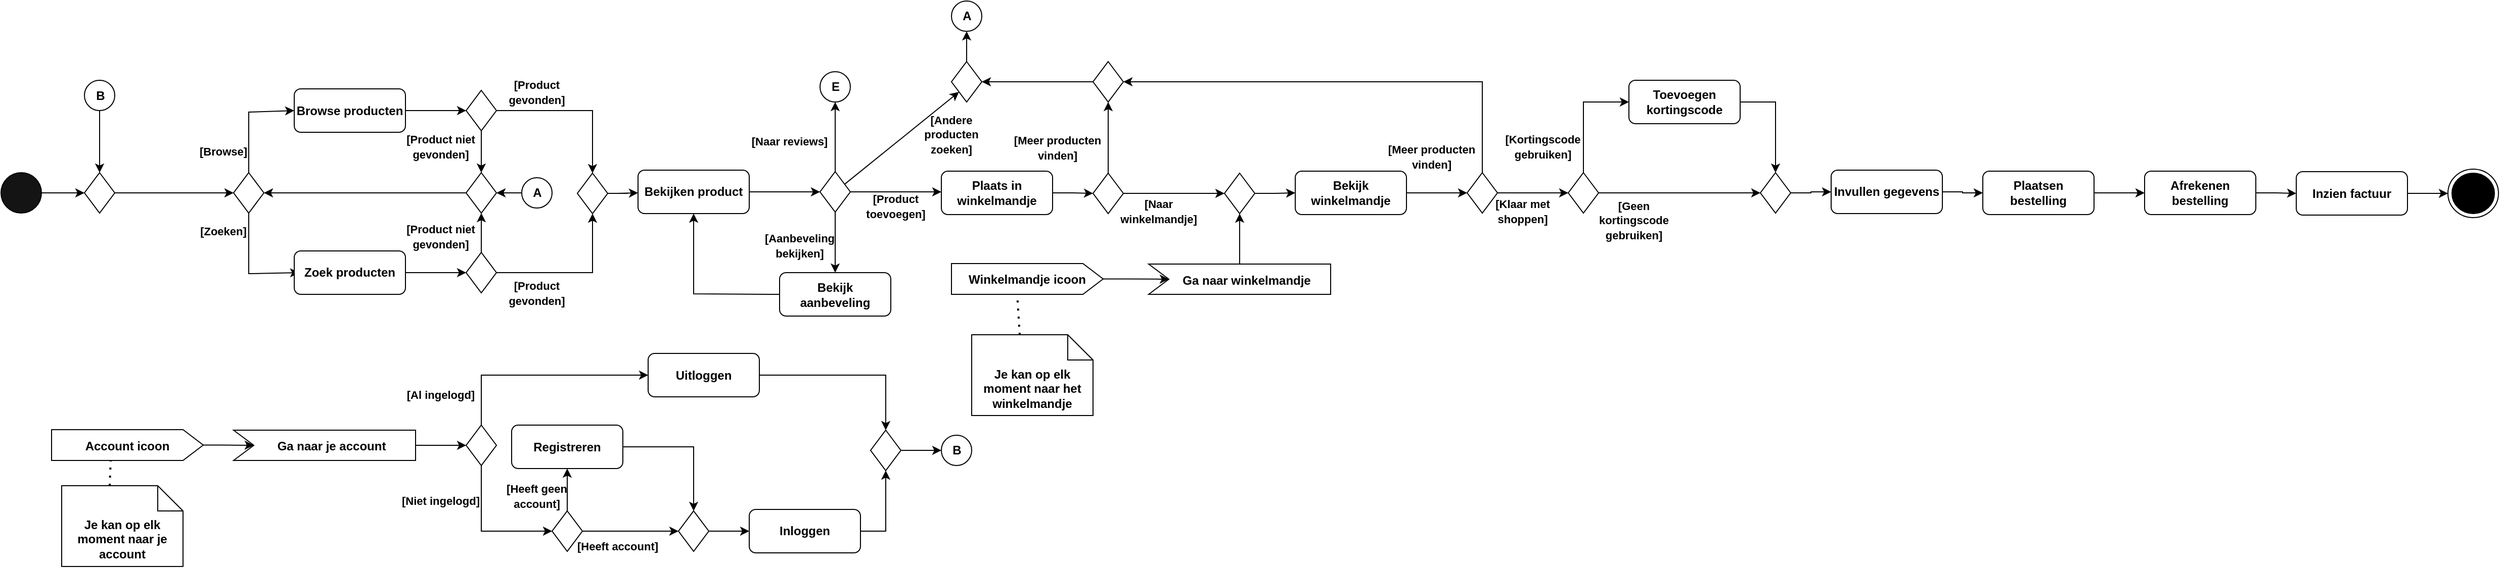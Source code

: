 <mxfile version="23.1.2" type="github">
  <diagram name="Page-1" id="_MTYcoZ_pEvMErZoWSPA">
    <mxGraphModel dx="2045" dy="622" grid="1" gridSize="10" guides="1" tooltips="1" connect="1" arrows="1" fold="1" page="1" pageScale="1" pageWidth="850" pageHeight="1100" math="0" shadow="0">
      <root>
        <mxCell id="0" />
        <mxCell id="1" parent="0" />
        <mxCell id="V4VUdm72Drd0ob-0342w-1" value="" style="ellipse;whiteSpace=wrap;html=1;fillColor=#141414;" parent="1" vertex="1">
          <mxGeometry x="-10" y="280" width="40" height="40" as="geometry" />
        </mxCell>
        <mxCell id="GLb_ZV9gbdRmgJeu4g5t-35" style="edgeStyle=orthogonalEdgeStyle;rounded=0;orthogonalLoop=1;jettySize=auto;html=1;entryX=0;entryY=0.5;entryDx=0;entryDy=0;exitX=1;exitY=0.5;exitDx=0;exitDy=0;" parent="1" source="GLb_ZV9gbdRmgJeu4g5t-48" target="GLb_ZV9gbdRmgJeu4g5t-34" edge="1">
          <mxGeometry relative="1" as="geometry">
            <mxPoint x="380.0" y="252.5" as="sourcePoint" />
          </mxGeometry>
        </mxCell>
        <mxCell id="GLb_ZV9gbdRmgJeu4g5t-37" style="edgeStyle=orthogonalEdgeStyle;rounded=0;orthogonalLoop=1;jettySize=auto;html=1;entryX=0;entryY=0.5;entryDx=0;entryDy=0;exitX=1;exitY=0.5;exitDx=0;exitDy=0;" parent="1" source="GLb_ZV9gbdRmgJeu4g5t-50" target="GLb_ZV9gbdRmgJeu4g5t-36" edge="1">
          <mxGeometry relative="1" as="geometry">
            <mxPoint x="370.0" y="352.5" as="sourcePoint" />
          </mxGeometry>
        </mxCell>
        <mxCell id="_5T-766lr0Drp5LMri0m-9" value="&lt;font style=&quot;font-size: 11px;&quot;&gt;&lt;b style=&quot;&quot;&gt;[Meer producten vinden]&lt;/b&gt;&lt;/font&gt;" style="text;html=1;strokeColor=none;fillColor=none;align=center;verticalAlign=middle;whiteSpace=wrap;rounded=0;" parent="1" vertex="1">
          <mxGeometry x="990" y="240" width="90" height="30" as="geometry" />
        </mxCell>
        <mxCell id="_5T-766lr0Drp5LMri0m-11" style="edgeStyle=orthogonalEdgeStyle;rounded=0;orthogonalLoop=1;jettySize=auto;html=1;exitX=0.5;exitY=1;exitDx=0;exitDy=0;" parent="1" source="_5T-766lr0Drp5LMri0m-9" target="_5T-766lr0Drp5LMri0m-9" edge="1">
          <mxGeometry relative="1" as="geometry" />
        </mxCell>
        <mxCell id="u_5VnhJYnHBc0XyjNgrF-17" value="" style="shape=stencil(TZDdDoMgDIWfhtsFYUt2O93P7ZI9AdEGSFAJdlPffkUat6QXPV/paYvQTb80EIJQ0ndCX4VSSuSQHxPeUEgBE66BweRMzGm/2GSiOyRo0Qw2l+sIyfeAkKi+8+cP1p3P2I8DPZhhQkKz8wivaNpsOpMlMYd9IFVRygtBQljKAlVB0SQY8A/pm5AXKuTIpz1gpLFpJc2d6iRL78r6zHr2HbrCNCMH3jq2PzIzU9F2d1bbvDvP1g3l/Kcb+QI=);whiteSpace=wrap;html=1;" parent="1" vertex="1">
          <mxGeometry x="40" y="470" width="120" height="120" as="geometry" />
        </mxCell>
        <mxCell id="GLb_ZV9gbdRmgJeu4g5t-146" style="edgeStyle=orthogonalEdgeStyle;rounded=0;orthogonalLoop=1;jettySize=auto;html=1;entryX=0.5;entryY=1;entryDx=0;entryDy=0;" parent="1" source="GLb_ZV9gbdRmgJeu4g5t-12" target="GLb_ZV9gbdRmgJeu4g5t-145" edge="1">
          <mxGeometry relative="1" as="geometry" />
        </mxCell>
        <mxCell id="GLb_ZV9gbdRmgJeu4g5t-12" value="&lt;font style=&quot;font-size: 12px;&quot;&gt;&lt;b&gt;Ga naar winkelmandje&lt;/b&gt;&lt;/font&gt;" style="html=1;shape=mxgraph.infographic.ribbonSimple;notch1=20;notch2=0;align=center;verticalAlign=middle;fontSize=14;fontStyle=0;fillColor=#FFFFFF;flipH=0;spacingRight=0;spacingLeft=14;whiteSpace=wrap;" parent="1" vertex="1">
          <mxGeometry x="1125" y="370.5" width="180" height="30" as="geometry" />
        </mxCell>
        <mxCell id="GLb_ZV9gbdRmgJeu4g5t-14" value="&lt;b&gt;Je kan op elk moment naar het winkelmandje&lt;/b&gt;" style="shape=note2;boundedLbl=1;whiteSpace=wrap;html=1;size=25;verticalAlign=top;align=center;" parent="1" vertex="1">
          <mxGeometry x="950" y="440.5" width="120" height="80" as="geometry" />
        </mxCell>
        <mxCell id="GLb_ZV9gbdRmgJeu4g5t-150" style="edgeStyle=orthogonalEdgeStyle;rounded=0;orthogonalLoop=1;jettySize=auto;html=1;" parent="1" source="GLb_ZV9gbdRmgJeu4g5t-23" edge="1">
          <mxGeometry relative="1" as="geometry">
            <mxPoint x="450" y="550" as="targetPoint" />
          </mxGeometry>
        </mxCell>
        <mxCell id="GLb_ZV9gbdRmgJeu4g5t-23" value="&lt;span style=&quot;font-size: 12px;&quot;&gt;&lt;b&gt;Ga naar je account&lt;/b&gt;&lt;br&gt;&lt;/span&gt;" style="html=1;shape=mxgraph.infographic.ribbonSimple;notch1=20;notch2=0;align=center;verticalAlign=middle;fontSize=14;fontStyle=0;fillColor=#FFFFFF;flipH=0;spacingRight=0;spacingLeft=14;whiteSpace=wrap;" parent="1" vertex="1">
          <mxGeometry x="220" y="535" width="180" height="30" as="geometry" />
        </mxCell>
        <mxCell id="GLb_ZV9gbdRmgJeu4g5t-24" value="&lt;b&gt;Je kan op elk moment naar je account&lt;/b&gt;" style="shape=note2;boundedLbl=1;whiteSpace=wrap;html=1;size=25;verticalAlign=top;align=center;" parent="1" vertex="1">
          <mxGeometry x="50" y="590" width="120" height="80" as="geometry" />
        </mxCell>
        <mxCell id="GLb_ZV9gbdRmgJeu4g5t-26" value="" style="rhombus;whiteSpace=wrap;html=1;" parent="1" vertex="1">
          <mxGeometry x="220" y="280" width="30" height="40" as="geometry" />
        </mxCell>
        <mxCell id="GLb_ZV9gbdRmgJeu4g5t-31" value="" style="endArrow=classic;html=1;rounded=0;exitX=0.5;exitY=0;exitDx=0;exitDy=0;entryX=0;entryY=0.5;entryDx=0;entryDy=0;" parent="1" source="GLb_ZV9gbdRmgJeu4g5t-26" target="GLb_ZV9gbdRmgJeu4g5t-48" edge="1">
          <mxGeometry width="50" height="50" relative="1" as="geometry">
            <mxPoint x="230" y="270" as="sourcePoint" />
            <mxPoint x="280.0" y="252.5" as="targetPoint" />
            <Array as="points">
              <mxPoint x="235" y="220" />
            </Array>
          </mxGeometry>
        </mxCell>
        <mxCell id="GLb_ZV9gbdRmgJeu4g5t-57" style="edgeStyle=orthogonalEdgeStyle;rounded=0;orthogonalLoop=1;jettySize=auto;html=1;entryX=0.5;entryY=0;entryDx=0;entryDy=0;" parent="1" source="GLb_ZV9gbdRmgJeu4g5t-34" target="GLb_ZV9gbdRmgJeu4g5t-52" edge="1">
          <mxGeometry relative="1" as="geometry" />
        </mxCell>
        <mxCell id="GLb_ZV9gbdRmgJeu4g5t-59" style="edgeStyle=orthogonalEdgeStyle;rounded=0;orthogonalLoop=1;jettySize=auto;html=1;entryX=0.5;entryY=0;entryDx=0;entryDy=0;" parent="1" source="GLb_ZV9gbdRmgJeu4g5t-34" target="GLb_ZV9gbdRmgJeu4g5t-54" edge="1">
          <mxGeometry relative="1" as="geometry" />
        </mxCell>
        <mxCell id="GLb_ZV9gbdRmgJeu4g5t-34" value="" style="rhombus;whiteSpace=wrap;html=1;" parent="1" vertex="1">
          <mxGeometry x="450" y="198.5" width="30" height="40" as="geometry" />
        </mxCell>
        <mxCell id="GLb_ZV9gbdRmgJeu4g5t-56" style="edgeStyle=orthogonalEdgeStyle;rounded=0;orthogonalLoop=1;jettySize=auto;html=1;entryX=0.5;entryY=1;entryDx=0;entryDy=0;" parent="1" source="GLb_ZV9gbdRmgJeu4g5t-36" target="GLb_ZV9gbdRmgJeu4g5t-52" edge="1">
          <mxGeometry relative="1" as="geometry" />
        </mxCell>
        <mxCell id="GLb_ZV9gbdRmgJeu4g5t-58" style="edgeStyle=orthogonalEdgeStyle;rounded=0;orthogonalLoop=1;jettySize=auto;html=1;entryX=0.5;entryY=1;entryDx=0;entryDy=0;" parent="1" source="GLb_ZV9gbdRmgJeu4g5t-36" target="GLb_ZV9gbdRmgJeu4g5t-54" edge="1">
          <mxGeometry relative="1" as="geometry" />
        </mxCell>
        <mxCell id="GLb_ZV9gbdRmgJeu4g5t-36" value="" style="rhombus;whiteSpace=wrap;html=1;" parent="1" vertex="1">
          <mxGeometry x="450" y="359" width="30" height="40" as="geometry" />
        </mxCell>
        <mxCell id="GLb_ZV9gbdRmgJeu4g5t-40" value="&lt;b style=&quot;&quot;&gt;&lt;font style=&quot;font-size: 11px;&quot;&gt;[Product gevonden]&lt;/font&gt;&lt;/b&gt;" style="text;html=1;strokeColor=none;fillColor=none;align=center;verticalAlign=middle;whiteSpace=wrap;rounded=0;" parent="1" vertex="1">
          <mxGeometry x="480" y="389" width="80" height="20" as="geometry" />
        </mxCell>
        <mxCell id="GLb_ZV9gbdRmgJeu4g5t-43" value="" style="endArrow=classic;html=1;rounded=0;exitX=0.5;exitY=1;exitDx=0;exitDy=0;entryX=0.045;entryY=0.5;entryDx=0;entryDy=0;entryPerimeter=0;" parent="1" source="GLb_ZV9gbdRmgJeu4g5t-26" target="GLb_ZV9gbdRmgJeu4g5t-50" edge="1">
          <mxGeometry width="50" height="50" relative="1" as="geometry">
            <mxPoint x="250" y="330" as="sourcePoint" />
            <mxPoint x="270.0" y="352.5" as="targetPoint" />
            <Array as="points">
              <mxPoint x="235" y="380" />
            </Array>
          </mxGeometry>
        </mxCell>
        <mxCell id="GLb_ZV9gbdRmgJeu4g5t-46" value="&lt;font style=&quot;font-size: 11px;&quot;&gt;&lt;b&gt;[Zoeken]&lt;/b&gt;&lt;/font&gt;" style="text;html=1;strokeColor=none;fillColor=none;align=center;verticalAlign=middle;whiteSpace=wrap;rounded=0;" parent="1" vertex="1">
          <mxGeometry x="170" y="327.5" width="80" height="20" as="geometry" />
        </mxCell>
        <mxCell id="GLb_ZV9gbdRmgJeu4g5t-47" value="&lt;font style=&quot;font-size: 11px;&quot;&gt;&lt;b&gt;[Browse]&lt;/b&gt;&lt;/font&gt;" style="text;html=1;strokeColor=none;fillColor=none;align=center;verticalAlign=middle;whiteSpace=wrap;rounded=0;" parent="1" vertex="1">
          <mxGeometry x="170" y="248.5" width="80" height="20" as="geometry" />
        </mxCell>
        <mxCell id="GLb_ZV9gbdRmgJeu4g5t-48" value="&lt;b&gt;Browse producten&lt;/b&gt;" style="rounded=1;whiteSpace=wrap;html=1;" parent="1" vertex="1">
          <mxGeometry x="280" y="197" width="110" height="43" as="geometry" />
        </mxCell>
        <mxCell id="GLb_ZV9gbdRmgJeu4g5t-50" value="&lt;b&gt;Zoek producten&lt;/b&gt;" style="rounded=1;whiteSpace=wrap;html=1;" parent="1" vertex="1">
          <mxGeometry x="280" y="357.5" width="110" height="43" as="geometry" />
        </mxCell>
        <mxCell id="GLb_ZV9gbdRmgJeu4g5t-64" style="edgeStyle=orthogonalEdgeStyle;rounded=0;orthogonalLoop=1;jettySize=auto;html=1;entryX=0;entryY=0.5;entryDx=0;entryDy=0;" parent="1" source="GLb_ZV9gbdRmgJeu4g5t-52" edge="1">
          <mxGeometry relative="1" as="geometry">
            <mxPoint x="620" y="300.0" as="targetPoint" />
          </mxGeometry>
        </mxCell>
        <mxCell id="GLb_ZV9gbdRmgJeu4g5t-52" value="" style="rhombus;whiteSpace=wrap;html=1;" parent="1" vertex="1">
          <mxGeometry x="560" y="280.5" width="30" height="40" as="geometry" />
        </mxCell>
        <mxCell id="GLb_ZV9gbdRmgJeu4g5t-60" style="edgeStyle=orthogonalEdgeStyle;rounded=0;orthogonalLoop=1;jettySize=auto;html=1;entryX=1;entryY=0.5;entryDx=0;entryDy=0;" parent="1" source="GLb_ZV9gbdRmgJeu4g5t-54" target="GLb_ZV9gbdRmgJeu4g5t-26" edge="1">
          <mxGeometry relative="1" as="geometry" />
        </mxCell>
        <mxCell id="GLb_ZV9gbdRmgJeu4g5t-54" value="" style="rhombus;whiteSpace=wrap;html=1;" parent="1" vertex="1">
          <mxGeometry x="450" y="280" width="30" height="40" as="geometry" />
        </mxCell>
        <mxCell id="GLb_ZV9gbdRmgJeu4g5t-55" value="&lt;b style=&quot;&quot;&gt;&lt;font style=&quot;font-size: 11px;&quot;&gt;[Product gevonden]&lt;/font&gt;&lt;/b&gt;" style="text;html=1;strokeColor=none;fillColor=none;align=center;verticalAlign=middle;whiteSpace=wrap;rounded=0;" parent="1" vertex="1">
          <mxGeometry x="480" y="190" width="80" height="20" as="geometry" />
        </mxCell>
        <mxCell id="GLb_ZV9gbdRmgJeu4g5t-61" value="&lt;font style=&quot;font-size: 11px;&quot;&gt;&lt;b&gt;[Product niet gevonden]&lt;/b&gt;&lt;/font&gt;" style="text;html=1;strokeColor=none;fillColor=none;align=center;verticalAlign=middle;whiteSpace=wrap;rounded=0;" parent="1" vertex="1">
          <mxGeometry x="385" y="243.5" width="80" height="20" as="geometry" />
        </mxCell>
        <mxCell id="GLb_ZV9gbdRmgJeu4g5t-62" value="&lt;font style=&quot;font-size: 11px;&quot;&gt;&lt;b&gt;[Product niet gevonden]&lt;/b&gt;&lt;/font&gt;" style="text;html=1;strokeColor=none;fillColor=none;align=center;verticalAlign=middle;whiteSpace=wrap;rounded=0;" parent="1" vertex="1">
          <mxGeometry x="385" y="332.5" width="80" height="20" as="geometry" />
        </mxCell>
        <mxCell id="GLb_ZV9gbdRmgJeu4g5t-65" style="edgeStyle=orthogonalEdgeStyle;rounded=0;orthogonalLoop=1;jettySize=auto;html=1;exitX=0.5;exitY=1;exitDx=0;exitDy=0;" parent="1" source="GLb_ZV9gbdRmgJeu4g5t-61" target="GLb_ZV9gbdRmgJeu4g5t-61" edge="1">
          <mxGeometry relative="1" as="geometry" />
        </mxCell>
        <mxCell id="GLb_ZV9gbdRmgJeu4g5t-66" value="" style="endArrow=classic;html=1;rounded=0;exitX=1;exitY=0.5;exitDx=0;exitDy=0;" parent="1" source="V4VUdm72Drd0ob-0342w-1" target="u_5VnhJYnHBc0XyjNgrF-3" edge="1">
          <mxGeometry width="50" height="50" relative="1" as="geometry">
            <mxPoint x="30" y="300" as="sourcePoint" />
            <mxPoint x="110" y="300" as="targetPoint" />
          </mxGeometry>
        </mxCell>
        <mxCell id="GLb_ZV9gbdRmgJeu4g5t-67" style="edgeStyle=orthogonalEdgeStyle;rounded=0;orthogonalLoop=1;jettySize=auto;html=1;exitX=1;exitY=0.5;exitDx=0;exitDy=0;entryX=0;entryY=0.5;entryDx=0;entryDy=0;" parent="1" source="u_5VnhJYnHBc0XyjNgrF-3" target="GLb_ZV9gbdRmgJeu4g5t-26" edge="1">
          <mxGeometry relative="1" as="geometry" />
        </mxCell>
        <mxCell id="u_5VnhJYnHBc0XyjNgrF-3" value="" style="rhombus;whiteSpace=wrap;html=1;" parent="1" vertex="1">
          <mxGeometry x="72.5" y="280" width="30" height="40" as="geometry" />
        </mxCell>
        <mxCell id="GLb_ZV9gbdRmgJeu4g5t-73" style="edgeStyle=orthogonalEdgeStyle;rounded=0;orthogonalLoop=1;jettySize=auto;html=1;entryX=0;entryY=0.5;entryDx=0;entryDy=0;" parent="1" source="GLb_ZV9gbdRmgJeu4g5t-72" target="GLb_ZV9gbdRmgJeu4g5t-74" edge="1">
          <mxGeometry relative="1" as="geometry">
            <mxPoint x="760" y="299.0" as="targetPoint" />
          </mxGeometry>
        </mxCell>
        <mxCell id="GLb_ZV9gbdRmgJeu4g5t-72" value="&lt;b&gt;Bekijken product&lt;/b&gt;" style="rounded=1;whiteSpace=wrap;html=1;" parent="1" vertex="1">
          <mxGeometry x="620" y="277.5" width="110" height="43" as="geometry" />
        </mxCell>
        <mxCell id="GLb_ZV9gbdRmgJeu4g5t-79" style="edgeStyle=orthogonalEdgeStyle;rounded=0;orthogonalLoop=1;jettySize=auto;html=1;" parent="1" source="GLb_ZV9gbdRmgJeu4g5t-74" edge="1">
          <mxGeometry relative="1" as="geometry">
            <mxPoint x="920" y="299" as="targetPoint" />
          </mxGeometry>
        </mxCell>
        <mxCell id="GLb_ZV9gbdRmgJeu4g5t-80" style="edgeStyle=orthogonalEdgeStyle;rounded=0;orthogonalLoop=1;jettySize=auto;html=1;entryX=0.5;entryY=0;entryDx=0;entryDy=0;" parent="1" source="GLb_ZV9gbdRmgJeu4g5t-74" target="GLb_ZV9gbdRmgJeu4g5t-82" edge="1">
          <mxGeometry relative="1" as="geometry">
            <mxPoint x="815" y="390.0" as="targetPoint" />
          </mxGeometry>
        </mxCell>
        <mxCell id="mKI7kc7CLN_UM3_uNOR4-2" style="rounded=0;orthogonalLoop=1;jettySize=auto;html=1;entryX=0;entryY=1;entryDx=0;entryDy=0;" edge="1" parent="1" source="GLb_ZV9gbdRmgJeu4g5t-74" target="GLb_ZV9gbdRmgJeu4g5t-93">
          <mxGeometry relative="1" as="geometry" />
        </mxCell>
        <mxCell id="mKI7kc7CLN_UM3_uNOR4-3" style="edgeStyle=orthogonalEdgeStyle;rounded=0;orthogonalLoop=1;jettySize=auto;html=1;entryX=0.5;entryY=1;entryDx=0;entryDy=0;" edge="1" parent="1" source="GLb_ZV9gbdRmgJeu4g5t-74">
          <mxGeometry relative="1" as="geometry">
            <mxPoint x="815" y="210" as="targetPoint" />
          </mxGeometry>
        </mxCell>
        <mxCell id="GLb_ZV9gbdRmgJeu4g5t-74" value="" style="rhombus;whiteSpace=wrap;html=1;" parent="1" vertex="1">
          <mxGeometry x="800" y="279" width="30" height="40" as="geometry" />
        </mxCell>
        <mxCell id="GLb_ZV9gbdRmgJeu4g5t-77" style="edgeStyle=orthogonalEdgeStyle;rounded=0;orthogonalLoop=1;jettySize=auto;html=1;entryX=1;entryY=0.5;entryDx=0;entryDy=0;" parent="1" source="GLb_ZV9gbdRmgJeu4g5t-76" target="GLb_ZV9gbdRmgJeu4g5t-54" edge="1">
          <mxGeometry relative="1" as="geometry" />
        </mxCell>
        <mxCell id="GLb_ZV9gbdRmgJeu4g5t-76" value="&lt;b&gt;A&lt;/b&gt;" style="ellipse;html=1;" parent="1" vertex="1">
          <mxGeometry x="505" y="285" width="30" height="30" as="geometry" />
        </mxCell>
        <mxCell id="GLb_ZV9gbdRmgJeu4g5t-78" value="&lt;b&gt;A&lt;/b&gt;" style="ellipse;html=1;" parent="1" vertex="1">
          <mxGeometry x="930" y="110" width="30" height="30" as="geometry" />
        </mxCell>
        <mxCell id="GLb_ZV9gbdRmgJeu4g5t-81" value="&lt;b style=&quot;&quot;&gt;&lt;font style=&quot;font-size: 11px;&quot;&gt;[Aanbeveling bekijken]&lt;/font&gt;&lt;/b&gt;" style="text;html=1;strokeColor=none;fillColor=none;align=center;verticalAlign=middle;whiteSpace=wrap;rounded=0;" parent="1" vertex="1">
          <mxGeometry x="740" y="341.5" width="80" height="20" as="geometry" />
        </mxCell>
        <mxCell id="GLb_ZV9gbdRmgJeu4g5t-82" value="&lt;b&gt;Bekijk aanbeveling&lt;/b&gt;" style="rounded=1;whiteSpace=wrap;html=1;" parent="1" vertex="1">
          <mxGeometry x="760" y="379" width="110" height="43" as="geometry" />
        </mxCell>
        <mxCell id="GLb_ZV9gbdRmgJeu4g5t-86" value="" style="endArrow=classic;html=1;rounded=0;exitX=0;exitY=0.5;exitDx=0;exitDy=0;entryX=0.5;entryY=1;entryDx=0;entryDy=0;" parent="1" source="GLb_ZV9gbdRmgJeu4g5t-82" target="GLb_ZV9gbdRmgJeu4g5t-72" edge="1">
          <mxGeometry width="50" height="50" relative="1" as="geometry">
            <mxPoint x="640" y="410" as="sourcePoint" />
            <mxPoint x="690" y="360" as="targetPoint" />
            <Array as="points">
              <mxPoint x="675" y="400" />
            </Array>
          </mxGeometry>
        </mxCell>
        <mxCell id="GLb_ZV9gbdRmgJeu4g5t-88" value="&lt;b style=&quot;&quot;&gt;&lt;font style=&quot;font-size: 11px;&quot;&gt;[Andere producten zoeken]&lt;/font&gt;&lt;/b&gt;" style="text;html=1;strokeColor=none;fillColor=none;align=center;verticalAlign=middle;whiteSpace=wrap;rounded=0;" parent="1" vertex="1">
          <mxGeometry x="890" y="231.5" width="80" height="20" as="geometry" />
        </mxCell>
        <mxCell id="GLb_ZV9gbdRmgJeu4g5t-91" value="&lt;b style=&quot;&quot;&gt;&lt;font style=&quot;font-size: 11px;&quot;&gt;[Product toevoegen]&lt;/font&gt;&lt;/b&gt;" style="text;html=1;strokeColor=none;fillColor=none;align=center;verticalAlign=middle;whiteSpace=wrap;rounded=0;" parent="1" vertex="1">
          <mxGeometry x="830" y="297.5" width="90" height="30" as="geometry" />
        </mxCell>
        <mxCell id="GLb_ZV9gbdRmgJeu4g5t-92" value="&lt;b&gt;Plaats in winkelmandje&lt;/b&gt;" style="rounded=1;whiteSpace=wrap;html=1;" parent="1" vertex="1">
          <mxGeometry x="920" y="278.5" width="110" height="43" as="geometry" />
        </mxCell>
        <mxCell id="mKI7kc7CLN_UM3_uNOR4-7" style="edgeStyle=orthogonalEdgeStyle;rounded=0;orthogonalLoop=1;jettySize=auto;html=1;entryX=0.5;entryY=1;entryDx=0;entryDy=0;" edge="1" parent="1" source="GLb_ZV9gbdRmgJeu4g5t-93" target="GLb_ZV9gbdRmgJeu4g5t-78">
          <mxGeometry relative="1" as="geometry" />
        </mxCell>
        <mxCell id="GLb_ZV9gbdRmgJeu4g5t-93" value="" style="rhombus;whiteSpace=wrap;html=1;" parent="1" vertex="1">
          <mxGeometry x="930" y="170" width="30" height="40" as="geometry" />
        </mxCell>
        <mxCell id="GLb_ZV9gbdRmgJeu4g5t-109" style="edgeStyle=orthogonalEdgeStyle;rounded=0;orthogonalLoop=1;jettySize=auto;html=1;entryX=0.5;entryY=1;entryDx=0;entryDy=0;" parent="1" source="GLb_ZV9gbdRmgJeu4g5t-99" target="GLb_ZV9gbdRmgJeu4g5t-107" edge="1">
          <mxGeometry relative="1" as="geometry" />
        </mxCell>
        <mxCell id="GLb_ZV9gbdRmgJeu4g5t-102" value="&lt;font style=&quot;font-size: 11px;&quot;&gt;&lt;b style=&quot;&quot;&gt;[Naar winkelmandje]&lt;/b&gt;&lt;/font&gt;" style="text;html=1;strokeColor=none;fillColor=none;align=center;verticalAlign=middle;whiteSpace=wrap;rounded=0;" parent="1" vertex="1">
          <mxGeometry x="1090" y="302.5" width="90" height="30" as="geometry" />
        </mxCell>
        <mxCell id="GLb_ZV9gbdRmgJeu4g5t-111" style="edgeStyle=orthogonalEdgeStyle;rounded=0;orthogonalLoop=1;jettySize=auto;html=1;entryX=0;entryY=0.5;entryDx=0;entryDy=0;" parent="1" source="GLb_ZV9gbdRmgJeu4g5t-105" target="GLb_ZV9gbdRmgJeu4g5t-112" edge="1">
          <mxGeometry relative="1" as="geometry">
            <mxPoint x="1360" y="300.5" as="targetPoint" />
            <Array as="points">
              <mxPoint x="1360" y="301" />
            </Array>
          </mxGeometry>
        </mxCell>
        <mxCell id="GLb_ZV9gbdRmgJeu4g5t-105" value="&lt;b&gt;Bekijk winkelmandje&lt;/b&gt;" style="rounded=1;whiteSpace=wrap;html=1;" parent="1" vertex="1">
          <mxGeometry x="1270" y="278.5" width="110" height="43" as="geometry" />
        </mxCell>
        <mxCell id="GLb_ZV9gbdRmgJeu4g5t-110" style="edgeStyle=orthogonalEdgeStyle;rounded=0;orthogonalLoop=1;jettySize=auto;html=1;entryX=1;entryY=0.5;entryDx=0;entryDy=0;" parent="1" source="GLb_ZV9gbdRmgJeu4g5t-107" target="GLb_ZV9gbdRmgJeu4g5t-93" edge="1">
          <mxGeometry relative="1" as="geometry" />
        </mxCell>
        <mxCell id="GLb_ZV9gbdRmgJeu4g5t-107" value="" style="rhombus;whiteSpace=wrap;html=1;" parent="1" vertex="1">
          <mxGeometry x="1070" y="170" width="30" height="40" as="geometry" />
        </mxCell>
        <mxCell id="GLb_ZV9gbdRmgJeu4g5t-142" style="edgeStyle=orthogonalEdgeStyle;rounded=0;orthogonalLoop=1;jettySize=auto;html=1;entryX=0;entryY=0.5;entryDx=0;entryDy=0;" parent="1" source="GLb_ZV9gbdRmgJeu4g5t-112" target="GLb_ZV9gbdRmgJeu4g5t-121" edge="1">
          <mxGeometry relative="1" as="geometry" />
        </mxCell>
        <mxCell id="GLb_ZV9gbdRmgJeu4g5t-143" style="edgeStyle=orthogonalEdgeStyle;rounded=0;orthogonalLoop=1;jettySize=auto;html=1;entryX=1;entryY=0.5;entryDx=0;entryDy=0;" parent="1" source="GLb_ZV9gbdRmgJeu4g5t-112" target="GLb_ZV9gbdRmgJeu4g5t-107" edge="1">
          <mxGeometry relative="1" as="geometry">
            <Array as="points">
              <mxPoint x="1455" y="190" />
            </Array>
          </mxGeometry>
        </mxCell>
        <mxCell id="GLb_ZV9gbdRmgJeu4g5t-112" value="" style="rhombus;whiteSpace=wrap;html=1;" parent="1" vertex="1">
          <mxGeometry x="1440" y="280" width="30" height="40" as="geometry" />
        </mxCell>
        <mxCell id="GLb_ZV9gbdRmgJeu4g5t-115" value="&lt;font style=&quot;font-size: 11px;&quot;&gt;&lt;b style=&quot;&quot;&gt;[Meer producten vinden]&lt;/b&gt;&lt;/font&gt;" style="text;html=1;strokeColor=none;fillColor=none;align=center;verticalAlign=middle;whiteSpace=wrap;rounded=0;" parent="1" vertex="1">
          <mxGeometry x="1360" y="249" width="90" height="30" as="geometry" />
        </mxCell>
        <mxCell id="GLb_ZV9gbdRmgJeu4g5t-117" value="&lt;font style=&quot;font-size: 11px;&quot;&gt;&lt;b style=&quot;&quot;&gt;[Klaar met shoppen]&lt;/b&gt;&lt;/font&gt;" style="text;html=1;strokeColor=none;fillColor=none;align=center;verticalAlign=middle;whiteSpace=wrap;rounded=0;" parent="1" vertex="1">
          <mxGeometry x="1450" y="302.5" width="90" height="30" as="geometry" />
        </mxCell>
        <mxCell id="GLb_ZV9gbdRmgJeu4g5t-128" style="edgeStyle=orthogonalEdgeStyle;rounded=0;orthogonalLoop=1;jettySize=auto;html=1;entryX=0;entryY=0.5;entryDx=0;entryDy=0;" parent="1" source="GLb_ZV9gbdRmgJeu4g5t-121" target="GLb_ZV9gbdRmgJeu4g5t-127" edge="1">
          <mxGeometry relative="1" as="geometry" />
        </mxCell>
        <mxCell id="GLb_ZV9gbdRmgJeu4g5t-149" style="edgeStyle=orthogonalEdgeStyle;rounded=0;orthogonalLoop=1;jettySize=auto;html=1;entryX=0;entryY=0.5;entryDx=0;entryDy=0;" parent="1" source="GLb_ZV9gbdRmgJeu4g5t-121" target="GLb_ZV9gbdRmgJeu4g5t-124" edge="1">
          <mxGeometry relative="1" as="geometry">
            <Array as="points">
              <mxPoint x="1555" y="210" />
            </Array>
          </mxGeometry>
        </mxCell>
        <mxCell id="GLb_ZV9gbdRmgJeu4g5t-121" value="" style="rhombus;whiteSpace=wrap;html=1;" parent="1" vertex="1">
          <mxGeometry x="1540" y="280" width="30" height="40" as="geometry" />
        </mxCell>
        <mxCell id="GLb_ZV9gbdRmgJeu4g5t-126" style="edgeStyle=orthogonalEdgeStyle;rounded=0;orthogonalLoop=1;jettySize=auto;html=1;entryX=0.5;entryY=0;entryDx=0;entryDy=0;" parent="1" source="GLb_ZV9gbdRmgJeu4g5t-124" target="GLb_ZV9gbdRmgJeu4g5t-127" edge="1">
          <mxGeometry relative="1" as="geometry">
            <mxPoint x="1720" y="200" as="targetPoint" />
          </mxGeometry>
        </mxCell>
        <mxCell id="GLb_ZV9gbdRmgJeu4g5t-124" value="&lt;b&gt;Toevoegen kortingscode&lt;/b&gt;" style="rounded=1;whiteSpace=wrap;html=1;" parent="1" vertex="1">
          <mxGeometry x="1600" y="188.5" width="110" height="43" as="geometry" />
        </mxCell>
        <mxCell id="_lq__YOWD5dabWG5jpDD-36" style="edgeStyle=orthogonalEdgeStyle;rounded=0;orthogonalLoop=1;jettySize=auto;html=1;entryX=0;entryY=0.5;entryDx=0;entryDy=0;" parent="1" source="GLb_ZV9gbdRmgJeu4g5t-127" target="_lq__YOWD5dabWG5jpDD-35" edge="1">
          <mxGeometry relative="1" as="geometry" />
        </mxCell>
        <mxCell id="GLb_ZV9gbdRmgJeu4g5t-127" value="" style="rhombus;whiteSpace=wrap;html=1;" parent="1" vertex="1">
          <mxGeometry x="1730" y="280" width="30" height="40" as="geometry" />
        </mxCell>
        <mxCell id="GLb_ZV9gbdRmgJeu4g5t-129" value="&lt;font style=&quot;font-size: 11px;&quot;&gt;&lt;b style=&quot;&quot;&gt;[Kortingscode gebruiken]&lt;/b&gt;&lt;/font&gt;" style="text;html=1;strokeColor=none;fillColor=none;align=center;verticalAlign=middle;whiteSpace=wrap;rounded=0;" parent="1" vertex="1">
          <mxGeometry x="1470" y="238.5" width="90" height="30" as="geometry" />
        </mxCell>
        <mxCell id="GLb_ZV9gbdRmgJeu4g5t-130" value="&lt;font style=&quot;font-size: 11px;&quot;&gt;&lt;b style=&quot;&quot;&gt;[Geen kortingscode gebruiken]&lt;/b&gt;&lt;/font&gt;" style="text;html=1;strokeColor=none;fillColor=none;align=center;verticalAlign=middle;whiteSpace=wrap;rounded=0;" parent="1" vertex="1">
          <mxGeometry x="1560" y="311.5" width="90" height="30" as="geometry" />
        </mxCell>
        <mxCell id="GLb_ZV9gbdRmgJeu4g5t-136" style="edgeStyle=orthogonalEdgeStyle;rounded=0;orthogonalLoop=1;jettySize=auto;html=1;entryX=0;entryY=0.5;entryDx=0;entryDy=0;" parent="1" source="GLb_ZV9gbdRmgJeu4g5t-132" target="GLb_ZV9gbdRmgJeu4g5t-134" edge="1">
          <mxGeometry relative="1" as="geometry" />
        </mxCell>
        <mxCell id="GLb_ZV9gbdRmgJeu4g5t-132" value="&lt;b&gt;Plaatsen bestelling&lt;/b&gt;" style="rounded=1;whiteSpace=wrap;html=1;" parent="1" vertex="1">
          <mxGeometry x="1950" y="278.5" width="110" height="43" as="geometry" />
        </mxCell>
        <mxCell id="_lq__YOWD5dabWG5jpDD-32" style="edgeStyle=orthogonalEdgeStyle;rounded=0;orthogonalLoop=1;jettySize=auto;html=1;entryX=0;entryY=0.5;entryDx=0;entryDy=0;" parent="1" source="GLb_ZV9gbdRmgJeu4g5t-134" target="_lq__YOWD5dabWG5jpDD-31" edge="1">
          <mxGeometry relative="1" as="geometry" />
        </mxCell>
        <mxCell id="GLb_ZV9gbdRmgJeu4g5t-134" value="&lt;b&gt;Afrekenen bestelling&lt;/b&gt;" style="rounded=1;whiteSpace=wrap;html=1;" parent="1" vertex="1">
          <mxGeometry x="2110" y="278.5" width="110" height="43" as="geometry" />
        </mxCell>
        <mxCell id="GLb_ZV9gbdRmgJeu4g5t-139" value="" style="edgeStyle=orthogonalEdgeStyle;rounded=0;orthogonalLoop=1;jettySize=auto;html=1;" parent="1" source="GLb_ZV9gbdRmgJeu4g5t-92" target="GLb_ZV9gbdRmgJeu4g5t-99" edge="1">
          <mxGeometry relative="1" as="geometry">
            <mxPoint x="1090" y="300" as="targetPoint" />
            <mxPoint x="1030" y="300" as="sourcePoint" />
          </mxGeometry>
        </mxCell>
        <mxCell id="GLb_ZV9gbdRmgJeu4g5t-144" style="edgeStyle=orthogonalEdgeStyle;rounded=0;orthogonalLoop=1;jettySize=auto;html=1;" parent="1" source="GLb_ZV9gbdRmgJeu4g5t-99" edge="1">
          <mxGeometry relative="1" as="geometry">
            <mxPoint x="1200" y="300.5" as="targetPoint" />
          </mxGeometry>
        </mxCell>
        <mxCell id="GLb_ZV9gbdRmgJeu4g5t-99" value="" style="rhombus;whiteSpace=wrap;html=1;" parent="1" vertex="1">
          <mxGeometry x="1070" y="280.5" width="30" height="40" as="geometry" />
        </mxCell>
        <mxCell id="GLb_ZV9gbdRmgJeu4g5t-148" style="edgeStyle=orthogonalEdgeStyle;rounded=0;orthogonalLoop=1;jettySize=auto;html=1;entryX=0;entryY=0.5;entryDx=0;entryDy=0;" parent="1" source="GLb_ZV9gbdRmgJeu4g5t-145" target="GLb_ZV9gbdRmgJeu4g5t-105" edge="1">
          <mxGeometry relative="1" as="geometry" />
        </mxCell>
        <mxCell id="GLb_ZV9gbdRmgJeu4g5t-145" value="" style="rhombus;whiteSpace=wrap;html=1;" parent="1" vertex="1">
          <mxGeometry x="1200" y="280.5" width="30" height="40" as="geometry" />
        </mxCell>
        <mxCell id="GLb_ZV9gbdRmgJeu4g5t-155" style="edgeStyle=orthogonalEdgeStyle;rounded=0;orthogonalLoop=1;jettySize=auto;html=1;entryX=0;entryY=0.5;entryDx=0;entryDy=0;" parent="1" source="GLb_ZV9gbdRmgJeu4g5t-151" target="GLb_ZV9gbdRmgJeu4g5t-153" edge="1">
          <mxGeometry relative="1" as="geometry">
            <Array as="points">
              <mxPoint x="465" y="480" />
            </Array>
          </mxGeometry>
        </mxCell>
        <mxCell id="GLb_ZV9gbdRmgJeu4g5t-159" style="edgeStyle=orthogonalEdgeStyle;rounded=0;orthogonalLoop=1;jettySize=auto;html=1;entryX=0;entryY=0.5;entryDx=0;entryDy=0;" parent="1" source="GLb_ZV9gbdRmgJeu4g5t-151" target="GLb_ZV9gbdRmgJeu4g5t-158" edge="1">
          <mxGeometry relative="1" as="geometry">
            <Array as="points">
              <mxPoint x="465" y="635" />
            </Array>
          </mxGeometry>
        </mxCell>
        <mxCell id="GLb_ZV9gbdRmgJeu4g5t-151" value="" style="rhombus;whiteSpace=wrap;html=1;" parent="1" vertex="1">
          <mxGeometry x="450" y="530" width="30" height="40" as="geometry" />
        </mxCell>
        <mxCell id="GLb_ZV9gbdRmgJeu4g5t-173" style="edgeStyle=orthogonalEdgeStyle;rounded=0;orthogonalLoop=1;jettySize=auto;html=1;entryX=0.5;entryY=0;entryDx=0;entryDy=0;" parent="1" source="GLb_ZV9gbdRmgJeu4g5t-153" target="GLb_ZV9gbdRmgJeu4g5t-170" edge="1">
          <mxGeometry relative="1" as="geometry" />
        </mxCell>
        <mxCell id="GLb_ZV9gbdRmgJeu4g5t-153" value="Uitloggen" style="rounded=1;whiteSpace=wrap;html=1;fontStyle=1" parent="1" vertex="1">
          <mxGeometry x="630" y="459" width="110" height="43" as="geometry" />
        </mxCell>
        <mxCell id="GLb_ZV9gbdRmgJeu4g5t-156" value="&lt;b style=&quot;&quot;&gt;&lt;font style=&quot;font-size: 11px;&quot;&gt;[Al ingelogd]&lt;/font&gt;&lt;/b&gt;" style="text;html=1;strokeColor=none;fillColor=none;align=center;verticalAlign=middle;whiteSpace=wrap;rounded=0;" parent="1" vertex="1">
          <mxGeometry x="385" y="490" width="80" height="20" as="geometry" />
        </mxCell>
        <mxCell id="GLb_ZV9gbdRmgJeu4g5t-157" value="&lt;font style=&quot;font-size: 11px;&quot;&gt;&lt;b&gt;[Niet ingelogd]&lt;/b&gt;&lt;/font&gt;" style="text;html=1;strokeColor=none;fillColor=none;align=center;verticalAlign=middle;whiteSpace=wrap;rounded=0;" parent="1" vertex="1">
          <mxGeometry x="385" y="595" width="80" height="20" as="geometry" />
        </mxCell>
        <mxCell id="GLb_ZV9gbdRmgJeu4g5t-161" style="edgeStyle=orthogonalEdgeStyle;rounded=0;orthogonalLoop=1;jettySize=auto;html=1;entryX=0.5;entryY=1;entryDx=0;entryDy=0;" parent="1" source="GLb_ZV9gbdRmgJeu4g5t-158" target="GLb_ZV9gbdRmgJeu4g5t-160" edge="1">
          <mxGeometry relative="1" as="geometry" />
        </mxCell>
        <mxCell id="GLb_ZV9gbdRmgJeu4g5t-162" style="edgeStyle=orthogonalEdgeStyle;rounded=0;orthogonalLoop=1;jettySize=auto;html=1;entryX=0;entryY=0.5;entryDx=0;entryDy=0;" parent="1" source="GLb_ZV9gbdRmgJeu4g5t-158" target="GLb_ZV9gbdRmgJeu4g5t-167" edge="1">
          <mxGeometry relative="1" as="geometry">
            <mxPoint x="630" y="635" as="targetPoint" />
          </mxGeometry>
        </mxCell>
        <mxCell id="GLb_ZV9gbdRmgJeu4g5t-158" value="" style="rhombus;whiteSpace=wrap;html=1;" parent="1" vertex="1">
          <mxGeometry x="535" y="615" width="30" height="40" as="geometry" />
        </mxCell>
        <mxCell id="GLb_ZV9gbdRmgJeu4g5t-166" style="edgeStyle=orthogonalEdgeStyle;rounded=0;orthogonalLoop=1;jettySize=auto;html=1;entryX=0.5;entryY=0;entryDx=0;entryDy=0;" parent="1" source="GLb_ZV9gbdRmgJeu4g5t-160" target="GLb_ZV9gbdRmgJeu4g5t-167" edge="1">
          <mxGeometry relative="1" as="geometry">
            <mxPoint x="680" y="600" as="targetPoint" />
          </mxGeometry>
        </mxCell>
        <mxCell id="GLb_ZV9gbdRmgJeu4g5t-160" value="&lt;b&gt;Registreren&lt;/b&gt;" style="rounded=1;whiteSpace=wrap;html=1;" parent="1" vertex="1">
          <mxGeometry x="495" y="530" width="110" height="43" as="geometry" />
        </mxCell>
        <mxCell id="GLb_ZV9gbdRmgJeu4g5t-172" style="edgeStyle=orthogonalEdgeStyle;rounded=0;orthogonalLoop=1;jettySize=auto;html=1;entryX=0.5;entryY=1;entryDx=0;entryDy=0;" parent="1" source="GLb_ZV9gbdRmgJeu4g5t-163" target="GLb_ZV9gbdRmgJeu4g5t-170" edge="1">
          <mxGeometry relative="1" as="geometry" />
        </mxCell>
        <mxCell id="GLb_ZV9gbdRmgJeu4g5t-163" value="&lt;b&gt;Inloggen&lt;/b&gt;" style="rounded=1;whiteSpace=wrap;html=1;" parent="1" vertex="1">
          <mxGeometry x="730" y="613.5" width="110" height="43" as="geometry" />
        </mxCell>
        <mxCell id="GLb_ZV9gbdRmgJeu4g5t-164" value="&lt;font style=&quot;font-size: 11px;&quot;&gt;[Heeft geen &lt;br&gt;account]&lt;/font&gt;" style="text;html=1;strokeColor=none;fillColor=none;align=center;verticalAlign=middle;whiteSpace=wrap;rounded=0;fontStyle=1" parent="1" vertex="1">
          <mxGeometry x="480" y="590" width="80" height="20" as="geometry" />
        </mxCell>
        <mxCell id="GLb_ZV9gbdRmgJeu4g5t-165" value="&lt;font style=&quot;font-size: 11px;&quot;&gt;&lt;b&gt;[Heeft&amp;nbsp;account]&lt;/b&gt;&lt;/font&gt;" style="text;html=1;strokeColor=none;fillColor=none;align=center;verticalAlign=middle;whiteSpace=wrap;rounded=0;" parent="1" vertex="1">
          <mxGeometry x="560" y="640" width="80" height="20" as="geometry" />
        </mxCell>
        <mxCell id="GLb_ZV9gbdRmgJeu4g5t-168" style="edgeStyle=orthogonalEdgeStyle;rounded=0;orthogonalLoop=1;jettySize=auto;html=1;entryX=0;entryY=0.5;entryDx=0;entryDy=0;" parent="1" source="GLb_ZV9gbdRmgJeu4g5t-167" target="GLb_ZV9gbdRmgJeu4g5t-163" edge="1">
          <mxGeometry relative="1" as="geometry" />
        </mxCell>
        <mxCell id="GLb_ZV9gbdRmgJeu4g5t-167" value="" style="rhombus;whiteSpace=wrap;html=1;" parent="1" vertex="1">
          <mxGeometry x="660" y="615" width="30" height="40" as="geometry" />
        </mxCell>
        <mxCell id="GLb_ZV9gbdRmgJeu4g5t-174" style="edgeStyle=orthogonalEdgeStyle;rounded=0;orthogonalLoop=1;jettySize=auto;html=1;" parent="1" source="GLb_ZV9gbdRmgJeu4g5t-170" edge="1">
          <mxGeometry relative="1" as="geometry">
            <mxPoint x="920" y="555" as="targetPoint" />
          </mxGeometry>
        </mxCell>
        <mxCell id="GLb_ZV9gbdRmgJeu4g5t-170" value="" style="rhombus;whiteSpace=wrap;html=1;" parent="1" vertex="1">
          <mxGeometry x="850" y="535" width="30" height="40" as="geometry" />
        </mxCell>
        <mxCell id="GLb_ZV9gbdRmgJeu4g5t-175" value="&lt;b&gt;B&lt;/b&gt;" style="ellipse;html=1;" parent="1" vertex="1">
          <mxGeometry x="920" y="540" width="30" height="30" as="geometry" />
        </mxCell>
        <mxCell id="GLb_ZV9gbdRmgJeu4g5t-177" style="edgeStyle=orthogonalEdgeStyle;rounded=0;orthogonalLoop=1;jettySize=auto;html=1;entryX=0.5;entryY=0;entryDx=0;entryDy=0;" parent="1" source="GLb_ZV9gbdRmgJeu4g5t-176" target="u_5VnhJYnHBc0XyjNgrF-3" edge="1">
          <mxGeometry relative="1" as="geometry" />
        </mxCell>
        <mxCell id="GLb_ZV9gbdRmgJeu4g5t-176" value="&lt;b&gt;B&lt;/b&gt;" style="ellipse;html=1;" parent="1" vertex="1">
          <mxGeometry x="72.5" y="188.5" width="30" height="30" as="geometry" />
        </mxCell>
        <mxCell id="GLb_ZV9gbdRmgJeu4g5t-178" value="" style="endArrow=none;dashed=1;html=1;dashPattern=1 3;strokeWidth=2;rounded=0;entryX=0.39;entryY=0.989;entryDx=0;entryDy=0;entryPerimeter=0;exitX=0;exitY=0;exitDx=47.5;exitDy=0;exitPerimeter=0;" parent="1" source="GLb_ZV9gbdRmgJeu4g5t-24" target="_lq__YOWD5dabWG5jpDD-17" edge="1">
          <mxGeometry width="50" height="50" relative="1" as="geometry">
            <mxPoint x="-30" y="613.5" as="sourcePoint" />
            <mxPoint x="110" y="563.5" as="targetPoint" />
          </mxGeometry>
        </mxCell>
        <mxCell id="GLb_ZV9gbdRmgJeu4g5t-179" value="" style="ellipse;html=1;shape=endState;fillColor=strokeColor;" parent="1" vertex="1">
          <mxGeometry x="2410" y="276.5" width="50" height="48" as="geometry" />
        </mxCell>
        <mxCell id="_lq__YOWD5dabWG5jpDD-15" value="&lt;font style=&quot;font-size: 12px;&quot;&gt;Winkelmandje icoon&lt;/font&gt;" style="html=1;shape=mxgraph.infographic.ribbonSimple;notch1=0;notch2=20;align=center;verticalAlign=middle;fontSize=14;fontStyle=1;fillColor=#FFFFFF;whiteSpace=wrap;" parent="1" vertex="1">
          <mxGeometry x="930" y="370" width="150" height="30.5" as="geometry" />
        </mxCell>
        <mxCell id="_lq__YOWD5dabWG5jpDD-16" style="edgeStyle=orthogonalEdgeStyle;rounded=0;orthogonalLoop=1;jettySize=auto;html=1;entryX=0;entryY=0;entryDx=20;entryDy=15;entryPerimeter=0;" parent="1" source="_lq__YOWD5dabWG5jpDD-15" target="GLb_ZV9gbdRmgJeu4g5t-12" edge="1">
          <mxGeometry relative="1" as="geometry" />
        </mxCell>
        <mxCell id="_lq__YOWD5dabWG5jpDD-17" value="&lt;b&gt;&lt;font style=&quot;font-size: 12px;&quot;&gt;Account icoon&lt;/font&gt;&lt;/b&gt;" style="html=1;shape=mxgraph.infographic.ribbonSimple;notch1=0;notch2=20;align=center;verticalAlign=middle;fontSize=14;fontStyle=0;fillColor=#FFFFFF;whiteSpace=wrap;" parent="1" vertex="1">
          <mxGeometry x="40" y="534.5" width="150" height="30.5" as="geometry" />
        </mxCell>
        <mxCell id="_lq__YOWD5dabWG5jpDD-18" style="edgeStyle=orthogonalEdgeStyle;rounded=0;orthogonalLoop=1;jettySize=auto;html=1;entryX=0;entryY=0;entryDx=20;entryDy=15;entryPerimeter=0;" parent="1" source="_lq__YOWD5dabWG5jpDD-17" target="GLb_ZV9gbdRmgJeu4g5t-23" edge="1">
          <mxGeometry relative="1" as="geometry" />
        </mxCell>
        <mxCell id="_lq__YOWD5dabWG5jpDD-19" value="" style="endArrow=none;dashed=1;html=1;dashPattern=1 3;strokeWidth=2;rounded=0;entryX=0;entryY=0;entryDx=65;entryDy=30.5;entryPerimeter=0;exitX=0;exitY=0;exitDx=47.5;exitDy=0;exitPerimeter=0;" parent="1" source="GLb_ZV9gbdRmgJeu4g5t-14" target="_lq__YOWD5dabWG5jpDD-15" edge="1">
          <mxGeometry width="50" height="50" relative="1" as="geometry">
            <mxPoint x="1170" y="540" as="sourcePoint" />
            <mxPoint x="1220" y="490" as="targetPoint" />
          </mxGeometry>
        </mxCell>
        <mxCell id="_lq__YOWD5dabWG5jpDD-33" style="edgeStyle=orthogonalEdgeStyle;rounded=0;orthogonalLoop=1;jettySize=auto;html=1;entryX=0;entryY=0.5;entryDx=0;entryDy=0;" parent="1" source="_lq__YOWD5dabWG5jpDD-31" target="GLb_ZV9gbdRmgJeu4g5t-179" edge="1">
          <mxGeometry relative="1" as="geometry" />
        </mxCell>
        <mxCell id="_lq__YOWD5dabWG5jpDD-31" value="&lt;b&gt;Inzien factuur&lt;/b&gt;" style="rounded=1;whiteSpace=wrap;html=1;" parent="1" vertex="1">
          <mxGeometry x="2260" y="279" width="110" height="43" as="geometry" />
        </mxCell>
        <mxCell id="_lq__YOWD5dabWG5jpDD-37" style="edgeStyle=orthogonalEdgeStyle;rounded=0;orthogonalLoop=1;jettySize=auto;html=1;entryX=0;entryY=0.5;entryDx=0;entryDy=0;" parent="1" source="_lq__YOWD5dabWG5jpDD-35" target="GLb_ZV9gbdRmgJeu4g5t-132" edge="1">
          <mxGeometry relative="1" as="geometry" />
        </mxCell>
        <mxCell id="_lq__YOWD5dabWG5jpDD-35" value="&lt;b&gt;Invullen gegevens&lt;/b&gt;" style="rounded=1;whiteSpace=wrap;html=1;" parent="1" vertex="1">
          <mxGeometry x="1800" y="277.5" width="110" height="43" as="geometry" />
        </mxCell>
        <mxCell id="mKI7kc7CLN_UM3_uNOR4-8" value="&lt;b style=&quot;&quot;&gt;&lt;font style=&quot;font-size: 11px;&quot;&gt;[Naar reviews]&lt;/font&gt;&lt;/b&gt;" style="text;html=1;strokeColor=none;fillColor=none;align=center;verticalAlign=middle;whiteSpace=wrap;rounded=0;" vertex="1" parent="1">
          <mxGeometry x="730" y="238.5" width="80" height="20" as="geometry" />
        </mxCell>
        <mxCell id="mKI7kc7CLN_UM3_uNOR4-9" value="&lt;b&gt;E&lt;/b&gt;" style="ellipse;html=1;" vertex="1" parent="1">
          <mxGeometry x="800" y="180" width="30" height="30" as="geometry" />
        </mxCell>
      </root>
    </mxGraphModel>
  </diagram>
</mxfile>
